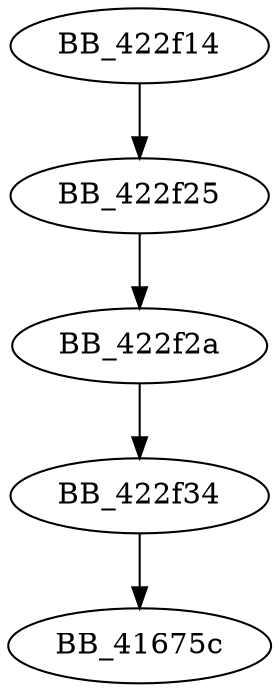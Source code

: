 DiGraph sub_422F14{
BB_422f14->BB_422f25
BB_422f25->BB_422f2a
BB_422f2a->BB_422f34
BB_422f34->BB_41675c
}
